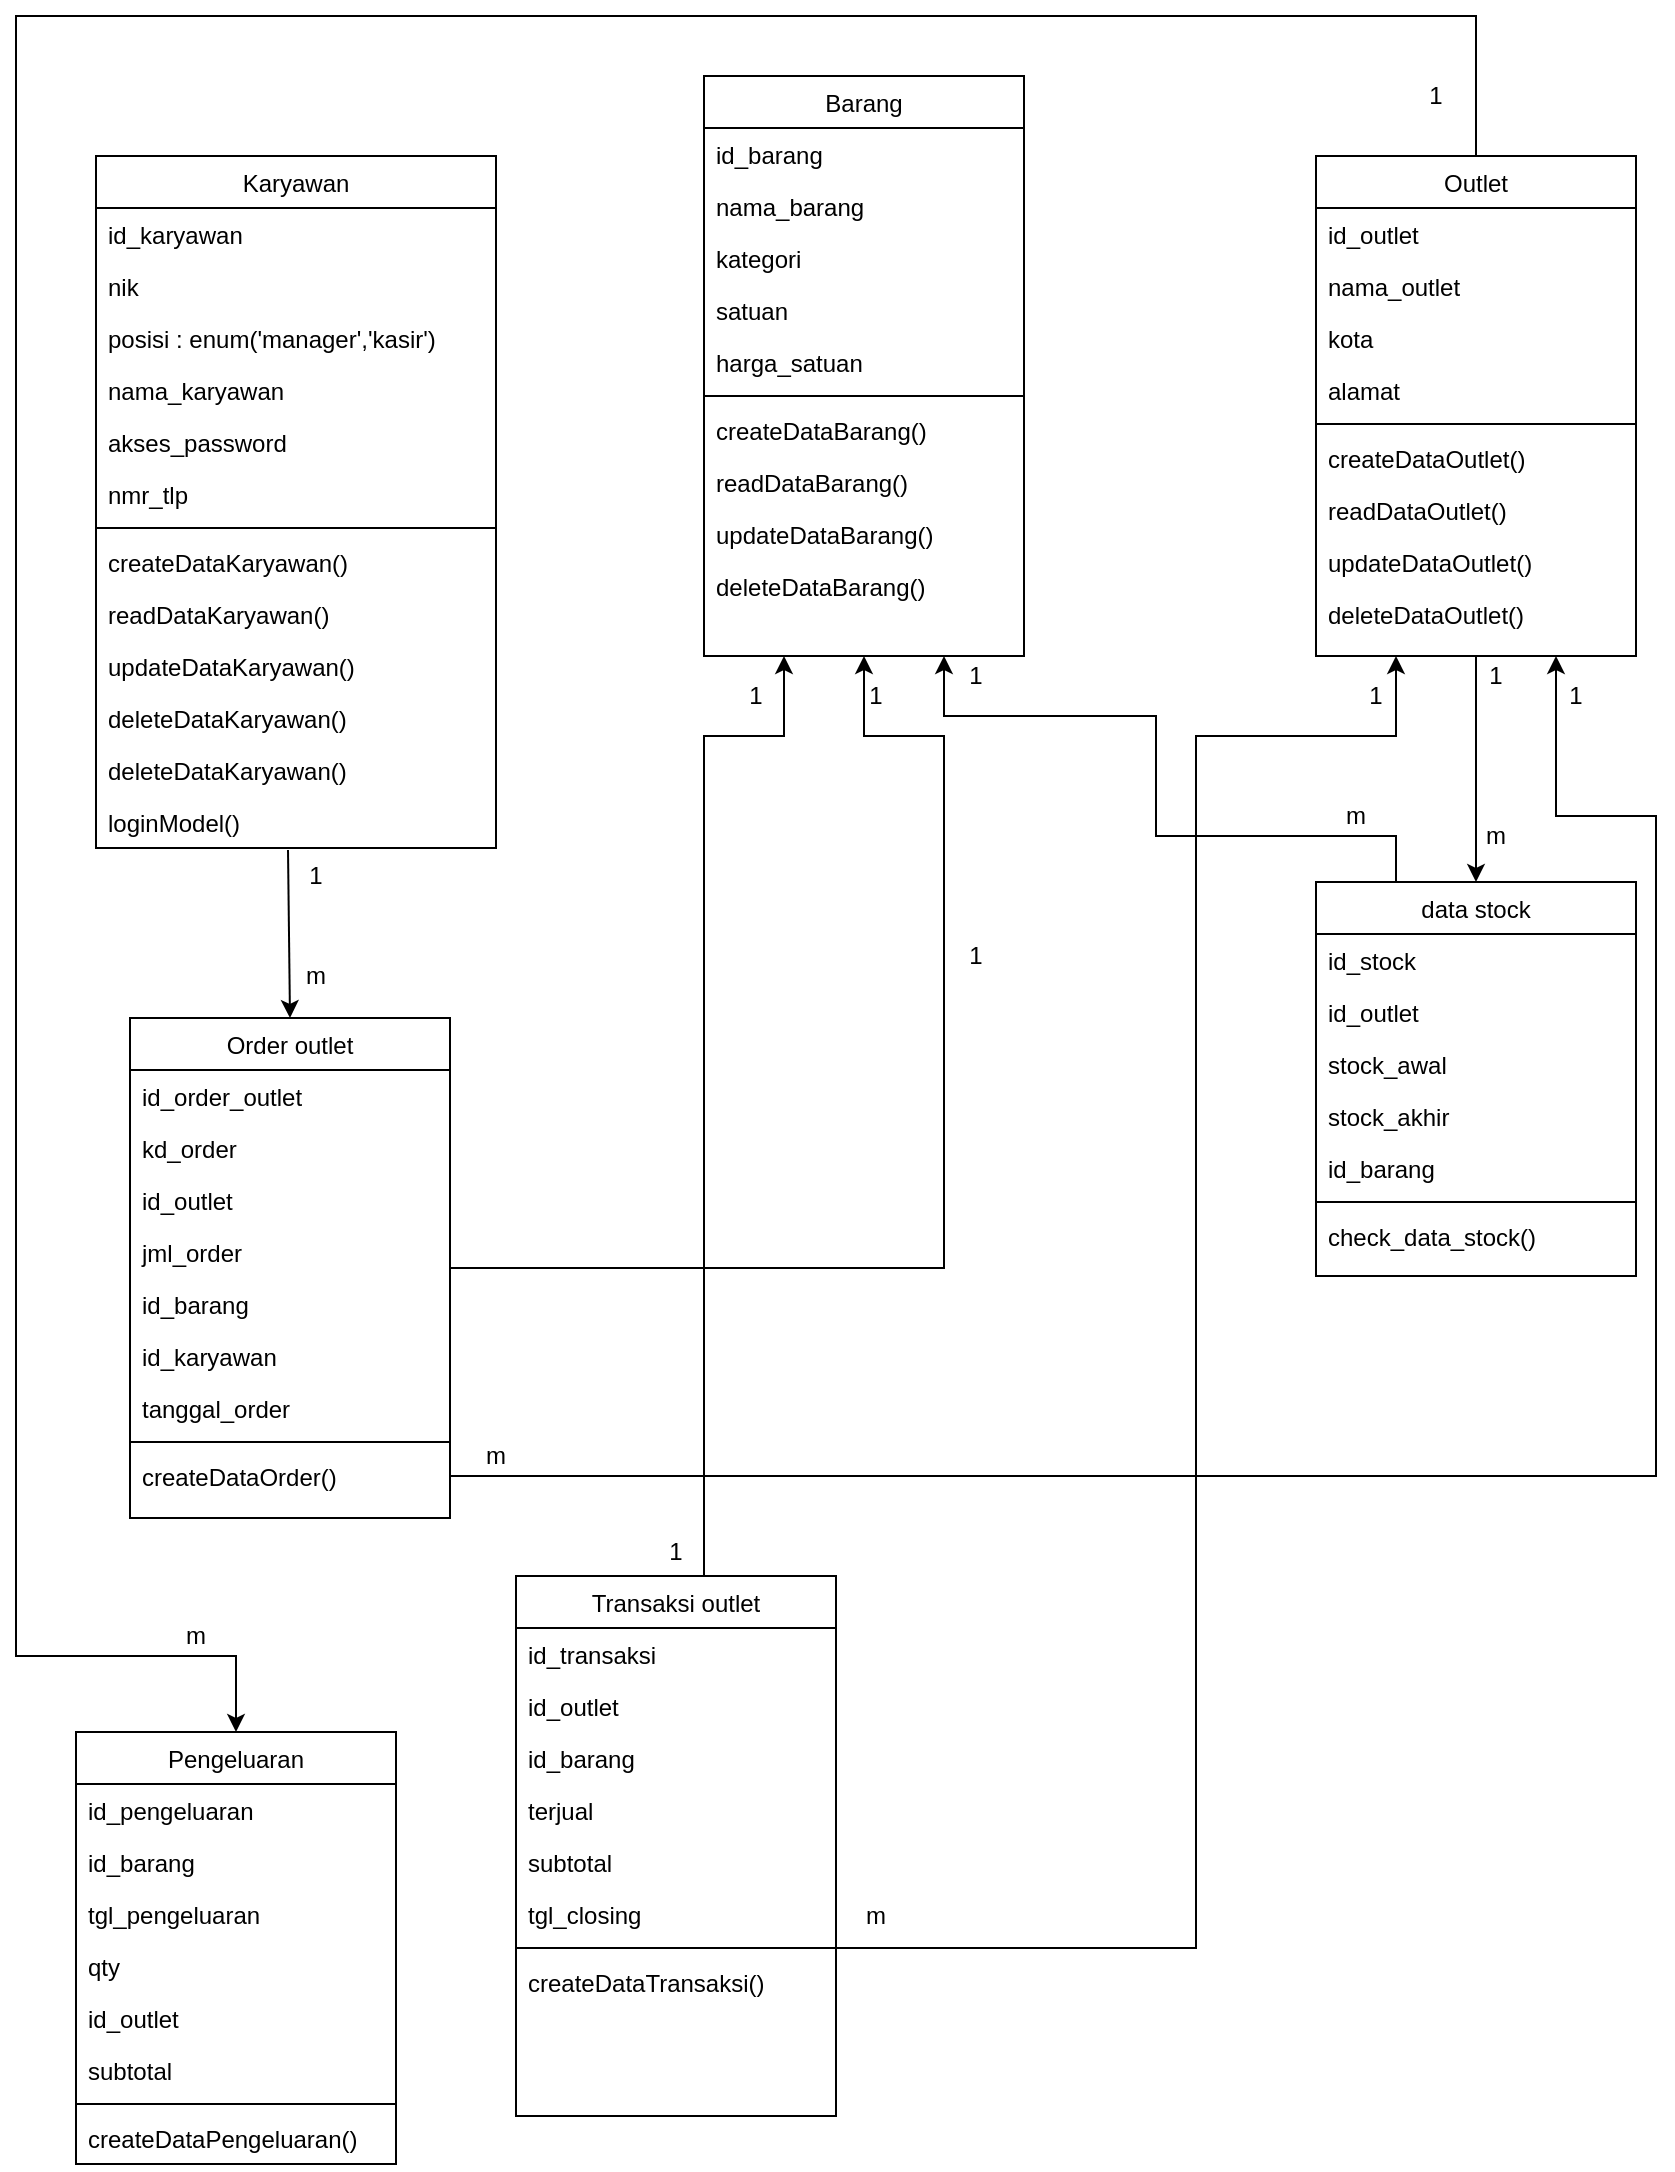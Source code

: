 <mxfile version="12.8.5" type="github">
  <diagram id="C5RBs43oDa-KdzZeNtuy" name="Page-1">
    <mxGraphModel dx="1695" dy="1559" grid="1" gridSize="10" guides="1" tooltips="1" connect="1" arrows="1" fold="1" page="1" pageScale="1" pageWidth="827" pageHeight="1169" math="0" shadow="0">
      <root>
        <mxCell id="WIyWlLk6GJQsqaUBKTNV-0" />
        <mxCell id="WIyWlLk6GJQsqaUBKTNV-1" parent="WIyWlLk6GJQsqaUBKTNV-0" />
        <mxCell id="IJOjVhitaZicLHkVx654-0" style="edgeStyle=orthogonalEdgeStyle;rounded=0;orthogonalLoop=1;jettySize=auto;html=1;entryX=0.75;entryY=1;entryDx=0;entryDy=0;exitX=0.25;exitY=0;exitDx=0;exitDy=0;" parent="WIyWlLk6GJQsqaUBKTNV-1" source="zkfFHV4jXpPFQw0GAbJ--17" target="grvFEVyKUdG-fyw-7C89-32" edge="1">
          <mxGeometry relative="1" as="geometry">
            <Array as="points">
              <mxPoint x="680" y="250" />
              <mxPoint x="560" y="250" />
              <mxPoint x="560" y="190" />
              <mxPoint x="454" y="190" />
            </Array>
          </mxGeometry>
        </mxCell>
        <mxCell id="zkfFHV4jXpPFQw0GAbJ--17" value="data stock" style="swimlane;fontStyle=0;align=center;verticalAlign=top;childLayout=stackLayout;horizontal=1;startSize=26;horizontalStack=0;resizeParent=1;resizeLast=0;collapsible=1;marginBottom=0;rounded=0;shadow=0;strokeWidth=1;" parent="WIyWlLk6GJQsqaUBKTNV-1" vertex="1">
          <mxGeometry x="640" y="273" width="160" height="197" as="geometry">
            <mxRectangle x="550" y="140" width="160" height="26" as="alternateBounds" />
          </mxGeometry>
        </mxCell>
        <mxCell id="zkfFHV4jXpPFQw0GAbJ--18" value="id_stock" style="text;align=left;verticalAlign=top;spacingLeft=4;spacingRight=4;overflow=hidden;rotatable=0;points=[[0,0.5],[1,0.5]];portConstraint=eastwest;" parent="zkfFHV4jXpPFQw0GAbJ--17" vertex="1">
          <mxGeometry y="26" width="160" height="26" as="geometry" />
        </mxCell>
        <mxCell id="zkfFHV4jXpPFQw0GAbJ--19" value="id_outlet" style="text;align=left;verticalAlign=top;spacingLeft=4;spacingRight=4;overflow=hidden;rotatable=0;points=[[0,0.5],[1,0.5]];portConstraint=eastwest;rounded=0;shadow=0;html=0;" parent="zkfFHV4jXpPFQw0GAbJ--17" vertex="1">
          <mxGeometry y="52" width="160" height="26" as="geometry" />
        </mxCell>
        <mxCell id="zkfFHV4jXpPFQw0GAbJ--20" value="stock_awal" style="text;align=left;verticalAlign=top;spacingLeft=4;spacingRight=4;overflow=hidden;rotatable=0;points=[[0,0.5],[1,0.5]];portConstraint=eastwest;rounded=0;shadow=0;html=0;" parent="zkfFHV4jXpPFQw0GAbJ--17" vertex="1">
          <mxGeometry y="78" width="160" height="26" as="geometry" />
        </mxCell>
        <mxCell id="zkfFHV4jXpPFQw0GAbJ--21" value="stock_akhir" style="text;align=left;verticalAlign=top;spacingLeft=4;spacingRight=4;overflow=hidden;rotatable=0;points=[[0,0.5],[1,0.5]];portConstraint=eastwest;rounded=0;shadow=0;html=0;" parent="zkfFHV4jXpPFQw0GAbJ--17" vertex="1">
          <mxGeometry y="104" width="160" height="26" as="geometry" />
        </mxCell>
        <mxCell id="zkfFHV4jXpPFQw0GAbJ--22" value="id_barang" style="text;align=left;verticalAlign=top;spacingLeft=4;spacingRight=4;overflow=hidden;rotatable=0;points=[[0,0.5],[1,0.5]];portConstraint=eastwest;rounded=0;shadow=0;html=0;" parent="zkfFHV4jXpPFQw0GAbJ--17" vertex="1">
          <mxGeometry y="130" width="160" height="26" as="geometry" />
        </mxCell>
        <mxCell id="zkfFHV4jXpPFQw0GAbJ--23" value="" style="line;html=1;strokeWidth=1;align=left;verticalAlign=middle;spacingTop=-1;spacingLeft=3;spacingRight=3;rotatable=0;labelPosition=right;points=[];portConstraint=eastwest;" parent="zkfFHV4jXpPFQw0GAbJ--17" vertex="1">
          <mxGeometry y="156" width="160" height="8" as="geometry" />
        </mxCell>
        <mxCell id="hx7mSB9TdaIhevS4iaf8-17" value="check_data_stock()" style="text;align=left;verticalAlign=top;spacingLeft=4;spacingRight=4;overflow=hidden;rotatable=0;points=[[0,0.5],[1,0.5]];portConstraint=eastwest;" parent="zkfFHV4jXpPFQw0GAbJ--17" vertex="1">
          <mxGeometry y="164" width="160" height="26" as="geometry" />
        </mxCell>
        <mxCell id="grvFEVyKUdG-fyw-7C89-42" style="edgeStyle=orthogonalEdgeStyle;rounded=0;orthogonalLoop=1;jettySize=auto;html=1;entryX=0.5;entryY=0;entryDx=0;entryDy=0;" parent="WIyWlLk6GJQsqaUBKTNV-1" source="grvFEVyKUdG-fyw-7C89-0" target="zkfFHV4jXpPFQw0GAbJ--17" edge="1">
          <mxGeometry relative="1" as="geometry" />
        </mxCell>
        <mxCell id="grvFEVyKUdG-fyw-7C89-0" value="Outlet" style="swimlane;fontStyle=0;align=center;verticalAlign=top;childLayout=stackLayout;horizontal=1;startSize=26;horizontalStack=0;resizeParent=1;resizeLast=0;collapsible=1;marginBottom=0;rounded=0;shadow=0;strokeWidth=1;" parent="WIyWlLk6GJQsqaUBKTNV-1" vertex="1">
          <mxGeometry x="640" y="-90" width="160" height="250" as="geometry">
            <mxRectangle x="550" y="140" width="160" height="26" as="alternateBounds" />
          </mxGeometry>
        </mxCell>
        <mxCell id="grvFEVyKUdG-fyw-7C89-1" value="id_outlet" style="text;align=left;verticalAlign=top;spacingLeft=4;spacingRight=4;overflow=hidden;rotatable=0;points=[[0,0.5],[1,0.5]];portConstraint=eastwest;" parent="grvFEVyKUdG-fyw-7C89-0" vertex="1">
          <mxGeometry y="26" width="160" height="26" as="geometry" />
        </mxCell>
        <mxCell id="grvFEVyKUdG-fyw-7C89-2" value="nama_outlet" style="text;align=left;verticalAlign=top;spacingLeft=4;spacingRight=4;overflow=hidden;rotatable=0;points=[[0,0.5],[1,0.5]];portConstraint=eastwest;rounded=0;shadow=0;html=0;" parent="grvFEVyKUdG-fyw-7C89-0" vertex="1">
          <mxGeometry y="52" width="160" height="26" as="geometry" />
        </mxCell>
        <mxCell id="grvFEVyKUdG-fyw-7C89-3" value="kota" style="text;align=left;verticalAlign=top;spacingLeft=4;spacingRight=4;overflow=hidden;rotatable=0;points=[[0,0.5],[1,0.5]];portConstraint=eastwest;rounded=0;shadow=0;html=0;" parent="grvFEVyKUdG-fyw-7C89-0" vertex="1">
          <mxGeometry y="78" width="160" height="26" as="geometry" />
        </mxCell>
        <mxCell id="grvFEVyKUdG-fyw-7C89-4" value="alamat" style="text;align=left;verticalAlign=top;spacingLeft=4;spacingRight=4;overflow=hidden;rotatable=0;points=[[0,0.5],[1,0.5]];portConstraint=eastwest;rounded=0;shadow=0;html=0;" parent="grvFEVyKUdG-fyw-7C89-0" vertex="1">
          <mxGeometry y="104" width="160" height="26" as="geometry" />
        </mxCell>
        <mxCell id="grvFEVyKUdG-fyw-7C89-6" value="" style="line;html=1;strokeWidth=1;align=left;verticalAlign=middle;spacingTop=-1;spacingLeft=3;spacingRight=3;rotatable=0;labelPosition=right;points=[];portConstraint=eastwest;" parent="grvFEVyKUdG-fyw-7C89-0" vertex="1">
          <mxGeometry y="130" width="160" height="8" as="geometry" />
        </mxCell>
        <mxCell id="grvFEVyKUdG-fyw-7C89-7" value="createDataOutlet()" style="text;align=left;verticalAlign=top;spacingLeft=4;spacingRight=4;overflow=hidden;rotatable=0;points=[[0,0.5],[1,0.5]];portConstraint=eastwest;" parent="grvFEVyKUdG-fyw-7C89-0" vertex="1">
          <mxGeometry y="138" width="160" height="26" as="geometry" />
        </mxCell>
        <mxCell id="grvFEVyKUdG-fyw-7C89-30" value="readDataOutlet()" style="text;align=left;verticalAlign=top;spacingLeft=4;spacingRight=4;overflow=hidden;rotatable=0;points=[[0,0.5],[1,0.5]];portConstraint=eastwest;" parent="grvFEVyKUdG-fyw-7C89-0" vertex="1">
          <mxGeometry y="164" width="160" height="26" as="geometry" />
        </mxCell>
        <mxCell id="grvFEVyKUdG-fyw-7C89-8" value="updateDataOutlet()" style="text;align=left;verticalAlign=top;spacingLeft=4;spacingRight=4;overflow=hidden;rotatable=0;points=[[0,0.5],[1,0.5]];portConstraint=eastwest;" parent="grvFEVyKUdG-fyw-7C89-0" vertex="1">
          <mxGeometry y="190" width="160" height="26" as="geometry" />
        </mxCell>
        <mxCell id="grvFEVyKUdG-fyw-7C89-31" value="deleteDataOutlet()" style="text;align=left;verticalAlign=top;spacingLeft=4;spacingRight=4;overflow=hidden;rotatable=0;points=[[0,0.5],[1,0.5]];portConstraint=eastwest;" parent="grvFEVyKUdG-fyw-7C89-0" vertex="1">
          <mxGeometry y="216" width="160" height="26" as="geometry" />
        </mxCell>
        <mxCell id="grvFEVyKUdG-fyw-7C89-87" style="edgeStyle=orthogonalEdgeStyle;rounded=0;orthogonalLoop=1;jettySize=auto;html=1;entryX=0.5;entryY=1;entryDx=0;entryDy=0;" parent="WIyWlLk6GJQsqaUBKTNV-1" source="grvFEVyKUdG-fyw-7C89-9" target="grvFEVyKUdG-fyw-7C89-32" edge="1">
          <mxGeometry relative="1" as="geometry">
            <Array as="points">
              <mxPoint x="454" y="200" />
              <mxPoint x="414" y="200" />
            </Array>
          </mxGeometry>
        </mxCell>
        <mxCell id="hx7mSB9TdaIhevS4iaf8-12" style="edgeStyle=orthogonalEdgeStyle;rounded=0;orthogonalLoop=1;jettySize=auto;html=1;entryX=0.75;entryY=1;entryDx=0;entryDy=0;" parent="WIyWlLk6GJQsqaUBKTNV-1" source="grvFEVyKUdG-fyw-7C89-9" target="grvFEVyKUdG-fyw-7C89-0" edge="1">
          <mxGeometry relative="1" as="geometry">
            <Array as="points">
              <mxPoint x="810" y="570" />
              <mxPoint x="810" y="240" />
              <mxPoint x="760" y="240" />
            </Array>
          </mxGeometry>
        </mxCell>
        <mxCell id="grvFEVyKUdG-fyw-7C89-32" value="Barang" style="swimlane;fontStyle=0;align=center;verticalAlign=top;childLayout=stackLayout;horizontal=1;startSize=26;horizontalStack=0;resizeParent=1;resizeLast=0;collapsible=1;marginBottom=0;rounded=0;shadow=0;strokeWidth=1;" parent="WIyWlLk6GJQsqaUBKTNV-1" vertex="1">
          <mxGeometry x="334" y="-130" width="160" height="290" as="geometry">
            <mxRectangle x="550" y="140" width="160" height="26" as="alternateBounds" />
          </mxGeometry>
        </mxCell>
        <mxCell id="grvFEVyKUdG-fyw-7C89-33" value="id_barang" style="text;align=left;verticalAlign=top;spacingLeft=4;spacingRight=4;overflow=hidden;rotatable=0;points=[[0,0.5],[1,0.5]];portConstraint=eastwest;" parent="grvFEVyKUdG-fyw-7C89-32" vertex="1">
          <mxGeometry y="26" width="160" height="26" as="geometry" />
        </mxCell>
        <mxCell id="grvFEVyKUdG-fyw-7C89-34" value="nama_barang" style="text;align=left;verticalAlign=top;spacingLeft=4;spacingRight=4;overflow=hidden;rotatable=0;points=[[0,0.5],[1,0.5]];portConstraint=eastwest;rounded=0;shadow=0;html=0;" parent="grvFEVyKUdG-fyw-7C89-32" vertex="1">
          <mxGeometry y="52" width="160" height="26" as="geometry" />
        </mxCell>
        <mxCell id="grvFEVyKUdG-fyw-7C89-35" value="kategori" style="text;align=left;verticalAlign=top;spacingLeft=4;spacingRight=4;overflow=hidden;rotatable=0;points=[[0,0.5],[1,0.5]];portConstraint=eastwest;rounded=0;shadow=0;html=0;" parent="grvFEVyKUdG-fyw-7C89-32" vertex="1">
          <mxGeometry y="78" width="160" height="26" as="geometry" />
        </mxCell>
        <mxCell id="YpwsWy3LKXdXCEurPdYx-0" value="satuan" style="text;align=left;verticalAlign=top;spacingLeft=4;spacingRight=4;overflow=hidden;rotatable=0;points=[[0,0.5],[1,0.5]];portConstraint=eastwest;rounded=0;shadow=0;html=0;" vertex="1" parent="grvFEVyKUdG-fyw-7C89-32">
          <mxGeometry y="104" width="160" height="26" as="geometry" />
        </mxCell>
        <mxCell id="grvFEVyKUdG-fyw-7C89-36" value="harga_satuan" style="text;align=left;verticalAlign=top;spacingLeft=4;spacingRight=4;overflow=hidden;rotatable=0;points=[[0,0.5],[1,0.5]];portConstraint=eastwest;rounded=0;shadow=0;html=0;" parent="grvFEVyKUdG-fyw-7C89-32" vertex="1">
          <mxGeometry y="130" width="160" height="26" as="geometry" />
        </mxCell>
        <mxCell id="grvFEVyKUdG-fyw-7C89-37" value="" style="line;html=1;strokeWidth=1;align=left;verticalAlign=middle;spacingTop=-1;spacingLeft=3;spacingRight=3;rotatable=0;labelPosition=right;points=[];portConstraint=eastwest;" parent="grvFEVyKUdG-fyw-7C89-32" vertex="1">
          <mxGeometry y="156" width="160" height="8" as="geometry" />
        </mxCell>
        <mxCell id="grvFEVyKUdG-fyw-7C89-38" value="createDataBarang()" style="text;align=left;verticalAlign=top;spacingLeft=4;spacingRight=4;overflow=hidden;rotatable=0;points=[[0,0.5],[1,0.5]];portConstraint=eastwest;" parent="grvFEVyKUdG-fyw-7C89-32" vertex="1">
          <mxGeometry y="164" width="160" height="26" as="geometry" />
        </mxCell>
        <mxCell id="grvFEVyKUdG-fyw-7C89-39" value="readDataBarang()" style="text;align=left;verticalAlign=top;spacingLeft=4;spacingRight=4;overflow=hidden;rotatable=0;points=[[0,0.5],[1,0.5]];portConstraint=eastwest;" parent="grvFEVyKUdG-fyw-7C89-32" vertex="1">
          <mxGeometry y="190" width="160" height="26" as="geometry" />
        </mxCell>
        <mxCell id="grvFEVyKUdG-fyw-7C89-40" value="updateDataBarang()" style="text;align=left;verticalAlign=top;spacingLeft=4;spacingRight=4;overflow=hidden;rotatable=0;points=[[0,0.5],[1,0.5]];portConstraint=eastwest;" parent="grvFEVyKUdG-fyw-7C89-32" vertex="1">
          <mxGeometry y="216" width="160" height="26" as="geometry" />
        </mxCell>
        <mxCell id="grvFEVyKUdG-fyw-7C89-41" value="deleteDataBarang()" style="text;align=left;verticalAlign=top;spacingLeft=4;spacingRight=4;overflow=hidden;rotatable=0;points=[[0,0.5],[1,0.5]];portConstraint=eastwest;" parent="grvFEVyKUdG-fyw-7C89-32" vertex="1">
          <mxGeometry y="242" width="160" height="26" as="geometry" />
        </mxCell>
        <mxCell id="grvFEVyKUdG-fyw-7C89-72" style="edgeStyle=orthogonalEdgeStyle;rounded=0;orthogonalLoop=1;jettySize=auto;html=1;entryX=0.25;entryY=1;entryDx=0;entryDy=0;" parent="WIyWlLk6GJQsqaUBKTNV-1" source="grvFEVyKUdG-fyw-7C89-43" target="grvFEVyKUdG-fyw-7C89-32" edge="1">
          <mxGeometry relative="1" as="geometry">
            <Array as="points">
              <mxPoint x="334" y="200" />
              <mxPoint x="374" y="200" />
            </Array>
          </mxGeometry>
        </mxCell>
        <mxCell id="grvFEVyKUdG-fyw-7C89-73" style="edgeStyle=orthogonalEdgeStyle;rounded=0;orthogonalLoop=1;jettySize=auto;html=1;entryX=0.25;entryY=1;entryDx=0;entryDy=0;" parent="WIyWlLk6GJQsqaUBKTNV-1" source="grvFEVyKUdG-fyw-7C89-43" target="grvFEVyKUdG-fyw-7C89-0" edge="1">
          <mxGeometry relative="1" as="geometry">
            <Array as="points">
              <mxPoint x="580" y="806" />
              <mxPoint x="580" y="200" />
              <mxPoint x="680" y="200" />
            </Array>
          </mxGeometry>
        </mxCell>
        <mxCell id="grvFEVyKUdG-fyw-7C89-43" value="Transaksi outlet" style="swimlane;fontStyle=0;align=center;verticalAlign=top;childLayout=stackLayout;horizontal=1;startSize=26;horizontalStack=0;resizeParent=1;resizeLast=0;collapsible=1;marginBottom=0;rounded=0;shadow=0;strokeWidth=1;" parent="WIyWlLk6GJQsqaUBKTNV-1" vertex="1">
          <mxGeometry x="240" y="620" width="160" height="270" as="geometry">
            <mxRectangle x="550" y="140" width="160" height="26" as="alternateBounds" />
          </mxGeometry>
        </mxCell>
        <mxCell id="grvFEVyKUdG-fyw-7C89-44" value="id_transaksi" style="text;align=left;verticalAlign=top;spacingLeft=4;spacingRight=4;overflow=hidden;rotatable=0;points=[[0,0.5],[1,0.5]];portConstraint=eastwest;" parent="grvFEVyKUdG-fyw-7C89-43" vertex="1">
          <mxGeometry y="26" width="160" height="26" as="geometry" />
        </mxCell>
        <mxCell id="grvFEVyKUdG-fyw-7C89-45" value="id_outlet" style="text;align=left;verticalAlign=top;spacingLeft=4;spacingRight=4;overflow=hidden;rotatable=0;points=[[0,0.5],[1,0.5]];portConstraint=eastwest;rounded=0;shadow=0;html=0;" parent="grvFEVyKUdG-fyw-7C89-43" vertex="1">
          <mxGeometry y="52" width="160" height="26" as="geometry" />
        </mxCell>
        <mxCell id="grvFEVyKUdG-fyw-7C89-53" value="id_barang" style="text;align=left;verticalAlign=top;spacingLeft=4;spacingRight=4;overflow=hidden;rotatable=0;points=[[0,0.5],[1,0.5]];portConstraint=eastwest;rounded=0;shadow=0;html=0;" parent="grvFEVyKUdG-fyw-7C89-43" vertex="1">
          <mxGeometry y="78" width="160" height="26" as="geometry" />
        </mxCell>
        <mxCell id="grvFEVyKUdG-fyw-7C89-54" value="terjual" style="text;align=left;verticalAlign=top;spacingLeft=4;spacingRight=4;overflow=hidden;rotatable=0;points=[[0,0.5],[1,0.5]];portConstraint=eastwest;rounded=0;shadow=0;html=0;" parent="grvFEVyKUdG-fyw-7C89-43" vertex="1">
          <mxGeometry y="104" width="160" height="26" as="geometry" />
        </mxCell>
        <mxCell id="grvFEVyKUdG-fyw-7C89-57" value="subtotal" style="text;align=left;verticalAlign=top;spacingLeft=4;spacingRight=4;overflow=hidden;rotatable=0;points=[[0,0.5],[1,0.5]];portConstraint=eastwest;rounded=0;shadow=0;html=0;" parent="grvFEVyKUdG-fyw-7C89-43" vertex="1">
          <mxGeometry y="130" width="160" height="26" as="geometry" />
        </mxCell>
        <mxCell id="grvFEVyKUdG-fyw-7C89-55" value="tgl_closing" style="text;align=left;verticalAlign=top;spacingLeft=4;spacingRight=4;overflow=hidden;rotatable=0;points=[[0,0.5],[1,0.5]];portConstraint=eastwest;rounded=0;shadow=0;html=0;" parent="grvFEVyKUdG-fyw-7C89-43" vertex="1">
          <mxGeometry y="156" width="160" height="26" as="geometry" />
        </mxCell>
        <mxCell id="grvFEVyKUdG-fyw-7C89-48" value="" style="line;html=1;strokeWidth=1;align=left;verticalAlign=middle;spacingTop=-1;spacingLeft=3;spacingRight=3;rotatable=0;labelPosition=right;points=[];portConstraint=eastwest;" parent="grvFEVyKUdG-fyw-7C89-43" vertex="1">
          <mxGeometry y="182" width="160" height="8" as="geometry" />
        </mxCell>
        <mxCell id="grvFEVyKUdG-fyw-7C89-49" value="createDataTransaksi()" style="text;align=left;verticalAlign=top;spacingLeft=4;spacingRight=4;overflow=hidden;rotatable=0;points=[[0,0.5],[1,0.5]];portConstraint=eastwest;" parent="grvFEVyKUdG-fyw-7C89-43" vertex="1">
          <mxGeometry y="190" width="160" height="26" as="geometry" />
        </mxCell>
        <mxCell id="grvFEVyKUdG-fyw-7C89-86" style="rounded=0;orthogonalLoop=1;jettySize=auto;html=1;exitX=0.49;exitY=1.038;exitDx=0;exitDy=0;exitPerimeter=0;entryX=0.5;entryY=0;entryDx=0;entryDy=0;" parent="WIyWlLk6GJQsqaUBKTNV-1" edge="1">
          <mxGeometry relative="1" as="geometry">
            <mxPoint x="127" y="341" as="targetPoint" />
            <mxPoint x="126" y="256.988" as="sourcePoint" />
          </mxGeometry>
        </mxCell>
        <mxCell id="grvFEVyKUdG-fyw-7C89-58" value="Karyawan" style="swimlane;fontStyle=0;align=center;verticalAlign=top;childLayout=stackLayout;horizontal=1;startSize=26;horizontalStack=0;resizeParent=1;resizeLast=0;collapsible=1;marginBottom=0;rounded=0;shadow=0;strokeWidth=1;" parent="WIyWlLk6GJQsqaUBKTNV-1" vertex="1">
          <mxGeometry x="30" y="-90" width="200" height="346" as="geometry">
            <mxRectangle x="550" y="140" width="160" height="26" as="alternateBounds" />
          </mxGeometry>
        </mxCell>
        <mxCell id="grvFEVyKUdG-fyw-7C89-59" value="id_karyawan" style="text;align=left;verticalAlign=top;spacingLeft=4;spacingRight=4;overflow=hidden;rotatable=0;points=[[0,0.5],[1,0.5]];portConstraint=eastwest;" parent="grvFEVyKUdG-fyw-7C89-58" vertex="1">
          <mxGeometry y="26" width="200" height="26" as="geometry" />
        </mxCell>
        <mxCell id="grvFEVyKUdG-fyw-7C89-60" value="nik" style="text;align=left;verticalAlign=top;spacingLeft=4;spacingRight=4;overflow=hidden;rotatable=0;points=[[0,0.5],[1,0.5]];portConstraint=eastwest;rounded=0;shadow=0;html=0;" parent="grvFEVyKUdG-fyw-7C89-58" vertex="1">
          <mxGeometry y="52" width="200" height="26" as="geometry" />
        </mxCell>
        <mxCell id="grvFEVyKUdG-fyw-7C89-61" value="posisi : enum(&#39;manager&#39;,&#39;kasir&#39;)" style="text;align=left;verticalAlign=top;spacingLeft=4;spacingRight=4;overflow=hidden;rotatable=0;points=[[0,0.5],[1,0.5]];portConstraint=eastwest;rounded=0;shadow=0;html=0;" parent="grvFEVyKUdG-fyw-7C89-58" vertex="1">
          <mxGeometry y="78" width="200" height="26" as="geometry" />
        </mxCell>
        <mxCell id="grvFEVyKUdG-fyw-7C89-69" value="nama_karyawan" style="text;align=left;verticalAlign=top;spacingLeft=4;spacingRight=4;overflow=hidden;rotatable=0;points=[[0,0.5],[1,0.5]];portConstraint=eastwest;rounded=0;shadow=0;html=0;" parent="grvFEVyKUdG-fyw-7C89-58" vertex="1">
          <mxGeometry y="104" width="200" height="26" as="geometry" />
        </mxCell>
        <mxCell id="grvFEVyKUdG-fyw-7C89-68" value="akses_password" style="text;align=left;verticalAlign=top;spacingLeft=4;spacingRight=4;overflow=hidden;rotatable=0;points=[[0,0.5],[1,0.5]];portConstraint=eastwest;rounded=0;shadow=0;html=0;" parent="grvFEVyKUdG-fyw-7C89-58" vertex="1">
          <mxGeometry y="130" width="200" height="26" as="geometry" />
        </mxCell>
        <mxCell id="grvFEVyKUdG-fyw-7C89-62" value="nmr_tlp" style="text;align=left;verticalAlign=top;spacingLeft=4;spacingRight=4;overflow=hidden;rotatable=0;points=[[0,0.5],[1,0.5]];portConstraint=eastwest;rounded=0;shadow=0;html=0;" parent="grvFEVyKUdG-fyw-7C89-58" vertex="1">
          <mxGeometry y="156" width="200" height="26" as="geometry" />
        </mxCell>
        <mxCell id="grvFEVyKUdG-fyw-7C89-63" value="" style="line;html=1;strokeWidth=1;align=left;verticalAlign=middle;spacingTop=-1;spacingLeft=3;spacingRight=3;rotatable=0;labelPosition=right;points=[];portConstraint=eastwest;" parent="grvFEVyKUdG-fyw-7C89-58" vertex="1">
          <mxGeometry y="182" width="200" height="8" as="geometry" />
        </mxCell>
        <mxCell id="grvFEVyKUdG-fyw-7C89-64" value="createDataKaryawan()" style="text;align=left;verticalAlign=top;spacingLeft=4;spacingRight=4;overflow=hidden;rotatable=0;points=[[0,0.5],[1,0.5]];portConstraint=eastwest;" parent="grvFEVyKUdG-fyw-7C89-58" vertex="1">
          <mxGeometry y="190" width="200" height="26" as="geometry" />
        </mxCell>
        <mxCell id="grvFEVyKUdG-fyw-7C89-65" value="readDataKaryawan()" style="text;align=left;verticalAlign=top;spacingLeft=4;spacingRight=4;overflow=hidden;rotatable=0;points=[[0,0.5],[1,0.5]];portConstraint=eastwest;" parent="grvFEVyKUdG-fyw-7C89-58" vertex="1">
          <mxGeometry y="216" width="200" height="26" as="geometry" />
        </mxCell>
        <mxCell id="grvFEVyKUdG-fyw-7C89-66" value="updateDataKaryawan()" style="text;align=left;verticalAlign=top;spacingLeft=4;spacingRight=4;overflow=hidden;rotatable=0;points=[[0,0.5],[1,0.5]];portConstraint=eastwest;" parent="grvFEVyKUdG-fyw-7C89-58" vertex="1">
          <mxGeometry y="242" width="200" height="26" as="geometry" />
        </mxCell>
        <mxCell id="grvFEVyKUdG-fyw-7C89-70" value="deleteDataKaryawan()" style="text;align=left;verticalAlign=top;spacingLeft=4;spacingRight=4;overflow=hidden;rotatable=0;points=[[0,0.5],[1,0.5]];portConstraint=eastwest;" parent="grvFEVyKUdG-fyw-7C89-58" vertex="1">
          <mxGeometry y="268" width="200" height="26" as="geometry" />
        </mxCell>
        <mxCell id="grvFEVyKUdG-fyw-7C89-71" value="deleteDataKaryawan()" style="text;align=left;verticalAlign=top;spacingLeft=4;spacingRight=4;overflow=hidden;rotatable=0;points=[[0,0.5],[1,0.5]];portConstraint=eastwest;" parent="grvFEVyKUdG-fyw-7C89-58" vertex="1">
          <mxGeometry y="294" width="200" height="26" as="geometry" />
        </mxCell>
        <mxCell id="grvFEVyKUdG-fyw-7C89-67" value="loginModel()" style="text;align=left;verticalAlign=top;spacingLeft=4;spacingRight=4;overflow=hidden;rotatable=0;points=[[0,0.5],[1,0.5]];portConstraint=eastwest;" parent="grvFEVyKUdG-fyw-7C89-58" vertex="1">
          <mxGeometry y="320" width="200" height="26" as="geometry" />
        </mxCell>
        <mxCell id="grvFEVyKUdG-fyw-7C89-85" style="edgeStyle=orthogonalEdgeStyle;rounded=0;orthogonalLoop=1;jettySize=auto;html=1;entryX=0.5;entryY=0;entryDx=0;entryDy=0;exitX=0.5;exitY=0;exitDx=0;exitDy=0;" parent="WIyWlLk6GJQsqaUBKTNV-1" source="grvFEVyKUdG-fyw-7C89-0" target="grvFEVyKUdG-fyw-7C89-74" edge="1">
          <mxGeometry relative="1" as="geometry">
            <mxPoint x="130" y="625" as="sourcePoint" />
            <Array as="points">
              <mxPoint x="720" y="-160" />
              <mxPoint x="-10" y="-160" />
              <mxPoint x="-10" y="660" />
              <mxPoint x="100" y="660" />
            </Array>
          </mxGeometry>
        </mxCell>
        <mxCell id="grvFEVyKUdG-fyw-7C89-74" value="Pengeluaran" style="swimlane;fontStyle=0;align=center;verticalAlign=top;childLayout=stackLayout;horizontal=1;startSize=26;horizontalStack=0;resizeParent=1;resizeLast=0;collapsible=1;marginBottom=0;rounded=0;shadow=0;strokeWidth=1;" parent="WIyWlLk6GJQsqaUBKTNV-1" vertex="1">
          <mxGeometry x="20" y="698" width="160" height="216" as="geometry">
            <mxRectangle x="130" y="380" width="160" height="26" as="alternateBounds" />
          </mxGeometry>
        </mxCell>
        <mxCell id="grvFEVyKUdG-fyw-7C89-75" value="id_pengeluaran" style="text;align=left;verticalAlign=top;spacingLeft=4;spacingRight=4;overflow=hidden;rotatable=0;points=[[0,0.5],[1,0.5]];portConstraint=eastwest;" parent="grvFEVyKUdG-fyw-7C89-74" vertex="1">
          <mxGeometry y="26" width="160" height="26" as="geometry" />
        </mxCell>
        <mxCell id="grvFEVyKUdG-fyw-7C89-76" value="id_barang" style="text;align=left;verticalAlign=top;spacingLeft=4;spacingRight=4;overflow=hidden;rotatable=0;points=[[0,0.5],[1,0.5]];portConstraint=eastwest;" parent="grvFEVyKUdG-fyw-7C89-74" vertex="1">
          <mxGeometry y="52" width="160" height="26" as="geometry" />
        </mxCell>
        <mxCell id="grvFEVyKUdG-fyw-7C89-77" value="tgl_pengeluaran" style="text;align=left;verticalAlign=top;spacingLeft=4;spacingRight=4;overflow=hidden;rotatable=0;points=[[0,0.5],[1,0.5]];portConstraint=eastwest;" parent="grvFEVyKUdG-fyw-7C89-74" vertex="1">
          <mxGeometry y="78" width="160" height="26" as="geometry" />
        </mxCell>
        <mxCell id="grvFEVyKUdG-fyw-7C89-78" value="qty" style="text;align=left;verticalAlign=top;spacingLeft=4;spacingRight=4;overflow=hidden;rotatable=0;points=[[0,0.5],[1,0.5]];portConstraint=eastwest;" parent="grvFEVyKUdG-fyw-7C89-74" vertex="1">
          <mxGeometry y="104" width="160" height="26" as="geometry" />
        </mxCell>
        <mxCell id="YpwsWy3LKXdXCEurPdYx-1" value="id_outlet" style="text;align=left;verticalAlign=top;spacingLeft=4;spacingRight=4;overflow=hidden;rotatable=0;points=[[0,0.5],[1,0.5]];portConstraint=eastwest;" vertex="1" parent="grvFEVyKUdG-fyw-7C89-74">
          <mxGeometry y="130" width="160" height="26" as="geometry" />
        </mxCell>
        <mxCell id="grvFEVyKUdG-fyw-7C89-79" value="subtotal" style="text;align=left;verticalAlign=top;spacingLeft=4;spacingRight=4;overflow=hidden;rotatable=0;points=[[0,0.5],[1,0.5]];portConstraint=eastwest;" parent="grvFEVyKUdG-fyw-7C89-74" vertex="1">
          <mxGeometry y="156" width="160" height="26" as="geometry" />
        </mxCell>
        <mxCell id="grvFEVyKUdG-fyw-7C89-82" value="" style="line;html=1;strokeWidth=1;align=left;verticalAlign=middle;spacingTop=-1;spacingLeft=3;spacingRight=3;rotatable=0;labelPosition=right;points=[];portConstraint=eastwest;" parent="grvFEVyKUdG-fyw-7C89-74" vertex="1">
          <mxGeometry y="182" width="160" height="8" as="geometry" />
        </mxCell>
        <mxCell id="grvFEVyKUdG-fyw-7C89-83" value="createDataPengeluaran()" style="text;align=left;verticalAlign=top;spacingLeft=4;spacingRight=4;overflow=hidden;rotatable=0;points=[[0,0.5],[1,0.5]];portConstraint=eastwest;fontStyle=0" parent="grvFEVyKUdG-fyw-7C89-74" vertex="1">
          <mxGeometry y="190" width="160" height="26" as="geometry" />
        </mxCell>
        <mxCell id="hx7mSB9TdaIhevS4iaf8-0" value="1" style="text;html=1;strokeColor=none;fillColor=none;align=center;verticalAlign=middle;whiteSpace=wrap;rounded=0;" parent="WIyWlLk6GJQsqaUBKTNV-1" vertex="1">
          <mxGeometry x="680" y="-130" width="40" height="20" as="geometry" />
        </mxCell>
        <mxCell id="hx7mSB9TdaIhevS4iaf8-1" value="m" style="text;html=1;strokeColor=none;fillColor=none;align=center;verticalAlign=middle;whiteSpace=wrap;rounded=0;" parent="WIyWlLk6GJQsqaUBKTNV-1" vertex="1">
          <mxGeometry x="60" y="640" width="40" height="20" as="geometry" />
        </mxCell>
        <mxCell id="hx7mSB9TdaIhevS4iaf8-2" value="1" style="text;html=1;strokeColor=none;fillColor=none;align=center;verticalAlign=middle;whiteSpace=wrap;rounded=0;" parent="WIyWlLk6GJQsqaUBKTNV-1" vertex="1">
          <mxGeometry x="300" y="598" width="40" height="20" as="geometry" />
        </mxCell>
        <mxCell id="hx7mSB9TdaIhevS4iaf8-3" value="1" style="text;html=1;strokeColor=none;fillColor=none;align=center;verticalAlign=middle;whiteSpace=wrap;rounded=0;" parent="WIyWlLk6GJQsqaUBKTNV-1" vertex="1">
          <mxGeometry x="340" y="170" width="40" height="20" as="geometry" />
        </mxCell>
        <mxCell id="hx7mSB9TdaIhevS4iaf8-4" value="1" style="text;html=1;strokeColor=none;fillColor=none;align=center;verticalAlign=middle;whiteSpace=wrap;rounded=0;" parent="WIyWlLk6GJQsqaUBKTNV-1" vertex="1">
          <mxGeometry x="120" y="260" width="40" height="20" as="geometry" />
        </mxCell>
        <mxCell id="hx7mSB9TdaIhevS4iaf8-5" value="m" style="text;html=1;strokeColor=none;fillColor=none;align=center;verticalAlign=middle;whiteSpace=wrap;rounded=0;" parent="WIyWlLk6GJQsqaUBKTNV-1" vertex="1">
          <mxGeometry x="120" y="310" width="40" height="20" as="geometry" />
        </mxCell>
        <mxCell id="hx7mSB9TdaIhevS4iaf8-6" value="1" style="text;html=1;strokeColor=none;fillColor=none;align=center;verticalAlign=middle;whiteSpace=wrap;rounded=0;" parent="WIyWlLk6GJQsqaUBKTNV-1" vertex="1">
          <mxGeometry x="450" y="300" width="40" height="20" as="geometry" />
        </mxCell>
        <mxCell id="hx7mSB9TdaIhevS4iaf8-7" value="1" style="text;html=1;strokeColor=none;fillColor=none;align=center;verticalAlign=middle;whiteSpace=wrap;rounded=0;" parent="WIyWlLk6GJQsqaUBKTNV-1" vertex="1">
          <mxGeometry x="400" y="170" width="40" height="20" as="geometry" />
        </mxCell>
        <mxCell id="hx7mSB9TdaIhevS4iaf8-8" value="1" style="text;html=1;strokeColor=none;fillColor=none;align=center;verticalAlign=middle;whiteSpace=wrap;rounded=0;" parent="WIyWlLk6GJQsqaUBKTNV-1" vertex="1">
          <mxGeometry x="450" y="160" width="40" height="20" as="geometry" />
        </mxCell>
        <mxCell id="hx7mSB9TdaIhevS4iaf8-9" value="m" style="text;html=1;strokeColor=none;fillColor=none;align=center;verticalAlign=middle;whiteSpace=wrap;rounded=0;" parent="WIyWlLk6GJQsqaUBKTNV-1" vertex="1">
          <mxGeometry x="640" y="230" width="40" height="20" as="geometry" />
        </mxCell>
        <mxCell id="hx7mSB9TdaIhevS4iaf8-10" value="1" style="text;html=1;strokeColor=none;fillColor=none;align=center;verticalAlign=middle;whiteSpace=wrap;rounded=0;" parent="WIyWlLk6GJQsqaUBKTNV-1" vertex="1">
          <mxGeometry x="650" y="170" width="40" height="20" as="geometry" />
        </mxCell>
        <mxCell id="hx7mSB9TdaIhevS4iaf8-11" value="m" style="text;html=1;strokeColor=none;fillColor=none;align=center;verticalAlign=middle;whiteSpace=wrap;rounded=0;" parent="WIyWlLk6GJQsqaUBKTNV-1" vertex="1">
          <mxGeometry x="400" y="780" width="40" height="20" as="geometry" />
        </mxCell>
        <mxCell id="hx7mSB9TdaIhevS4iaf8-13" value="1" style="text;html=1;strokeColor=none;fillColor=none;align=center;verticalAlign=middle;whiteSpace=wrap;rounded=0;" parent="WIyWlLk6GJQsqaUBKTNV-1" vertex="1">
          <mxGeometry x="750" y="170" width="40" height="20" as="geometry" />
        </mxCell>
        <mxCell id="hx7mSB9TdaIhevS4iaf8-14" value="m" style="text;html=1;strokeColor=none;fillColor=none;align=center;verticalAlign=middle;whiteSpace=wrap;rounded=0;" parent="WIyWlLk6GJQsqaUBKTNV-1" vertex="1">
          <mxGeometry x="210" y="550" width="40" height="20" as="geometry" />
        </mxCell>
        <mxCell id="hx7mSB9TdaIhevS4iaf8-15" value="m" style="text;html=1;strokeColor=none;fillColor=none;align=center;verticalAlign=middle;whiteSpace=wrap;rounded=0;" parent="WIyWlLk6GJQsqaUBKTNV-1" vertex="1">
          <mxGeometry x="710" y="240" width="40" height="20" as="geometry" />
        </mxCell>
        <mxCell id="hx7mSB9TdaIhevS4iaf8-16" value="1" style="text;html=1;strokeColor=none;fillColor=none;align=center;verticalAlign=middle;whiteSpace=wrap;rounded=0;" parent="WIyWlLk6GJQsqaUBKTNV-1" vertex="1">
          <mxGeometry x="710" y="160" width="40" height="20" as="geometry" />
        </mxCell>
        <mxCell id="grvFEVyKUdG-fyw-7C89-9" value="Order outlet" style="swimlane;fontStyle=0;align=center;verticalAlign=top;childLayout=stackLayout;horizontal=1;startSize=26;horizontalStack=0;resizeParent=1;resizeLast=0;collapsible=1;marginBottom=0;rounded=0;shadow=0;strokeWidth=1;" parent="WIyWlLk6GJQsqaUBKTNV-1" vertex="1">
          <mxGeometry x="47" y="341" width="160" height="250" as="geometry">
            <mxRectangle x="130" y="380" width="160" height="26" as="alternateBounds" />
          </mxGeometry>
        </mxCell>
        <mxCell id="grvFEVyKUdG-fyw-7C89-10" value="id_order_outlet" style="text;align=left;verticalAlign=top;spacingLeft=4;spacingRight=4;overflow=hidden;rotatable=0;points=[[0,0.5],[1,0.5]];portConstraint=eastwest;" parent="grvFEVyKUdG-fyw-7C89-9" vertex="1">
          <mxGeometry y="26" width="160" height="26" as="geometry" />
        </mxCell>
        <mxCell id="grvFEVyKUdG-fyw-7C89-28" value="kd_order" style="text;align=left;verticalAlign=top;spacingLeft=4;spacingRight=4;overflow=hidden;rotatable=0;points=[[0,0.5],[1,0.5]];portConstraint=eastwest;" parent="grvFEVyKUdG-fyw-7C89-9" vertex="1">
          <mxGeometry y="52" width="160" height="26" as="geometry" />
        </mxCell>
        <mxCell id="grvFEVyKUdG-fyw-7C89-24" value="id_outlet" style="text;align=left;verticalAlign=top;spacingLeft=4;spacingRight=4;overflow=hidden;rotatable=0;points=[[0,0.5],[1,0.5]];portConstraint=eastwest;" parent="grvFEVyKUdG-fyw-7C89-9" vertex="1">
          <mxGeometry y="78" width="160" height="26" as="geometry" />
        </mxCell>
        <mxCell id="grvFEVyKUdG-fyw-7C89-25" value="jml_order" style="text;align=left;verticalAlign=top;spacingLeft=4;spacingRight=4;overflow=hidden;rotatable=0;points=[[0,0.5],[1,0.5]];portConstraint=eastwest;" parent="grvFEVyKUdG-fyw-7C89-9" vertex="1">
          <mxGeometry y="104" width="160" height="26" as="geometry" />
        </mxCell>
        <mxCell id="grvFEVyKUdG-fyw-7C89-27" value="id_barang" style="text;align=left;verticalAlign=top;spacingLeft=4;spacingRight=4;overflow=hidden;rotatable=0;points=[[0,0.5],[1,0.5]];portConstraint=eastwest;" parent="grvFEVyKUdG-fyw-7C89-9" vertex="1">
          <mxGeometry y="130" width="160" height="26" as="geometry" />
        </mxCell>
        <mxCell id="grvFEVyKUdG-fyw-7C89-26" value="id_karyawan" style="text;align=left;verticalAlign=top;spacingLeft=4;spacingRight=4;overflow=hidden;rotatable=0;points=[[0,0.5],[1,0.5]];portConstraint=eastwest;" parent="grvFEVyKUdG-fyw-7C89-9" vertex="1">
          <mxGeometry y="156" width="160" height="26" as="geometry" />
        </mxCell>
        <mxCell id="grvFEVyKUdG-fyw-7C89-11" value="tanggal_order" style="text;align=left;verticalAlign=top;spacingLeft=4;spacingRight=4;overflow=hidden;rotatable=0;points=[[0,0.5],[1,0.5]];portConstraint=eastwest;rounded=0;shadow=0;html=0;" parent="grvFEVyKUdG-fyw-7C89-9" vertex="1">
          <mxGeometry y="182" width="160" height="26" as="geometry" />
        </mxCell>
        <mxCell id="grvFEVyKUdG-fyw-7C89-12" value="" style="line;html=1;strokeWidth=1;align=left;verticalAlign=middle;spacingTop=-1;spacingLeft=3;spacingRight=3;rotatable=0;labelPosition=right;points=[];portConstraint=eastwest;" parent="grvFEVyKUdG-fyw-7C89-9" vertex="1">
          <mxGeometry y="208" width="160" height="8" as="geometry" />
        </mxCell>
        <mxCell id="hx7mSB9TdaIhevS4iaf8-18" value="createDataOrder()" style="text;align=left;verticalAlign=top;spacingLeft=4;spacingRight=4;overflow=hidden;rotatable=0;points=[[0,0.5],[1,0.5]];portConstraint=eastwest;" parent="grvFEVyKUdG-fyw-7C89-9" vertex="1">
          <mxGeometry y="216" width="160" height="26" as="geometry" />
        </mxCell>
      </root>
    </mxGraphModel>
  </diagram>
</mxfile>
